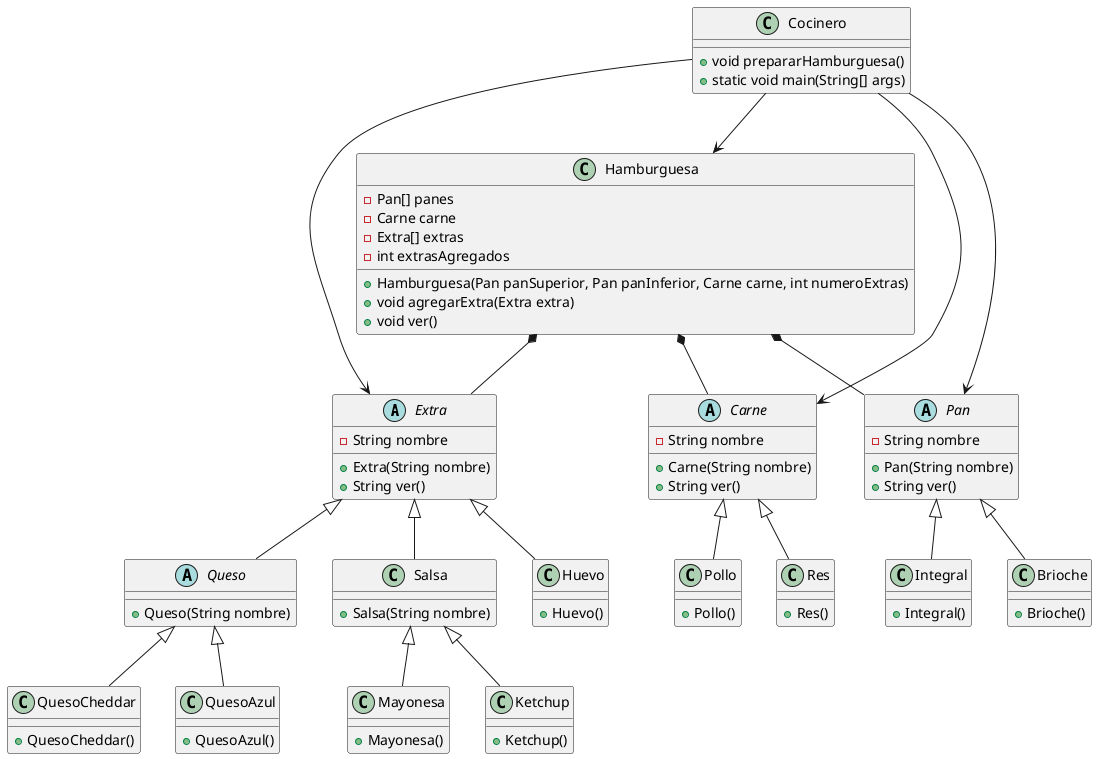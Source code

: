 @startuml

abstract class Extra {
    -String nombre
    +Extra(String nombre)
    +String ver()
}

abstract class Queso extends Extra {
    +Queso(String nombre)
}

class QuesoCheddar extends Queso {
    +QuesoCheddar()
}

class QuesoAzul extends Queso {
    +QuesoAzul()
}

class Salsa extends Extra {
    +Salsa(String nombre)
}

class Mayonesa extends Salsa {
    +Mayonesa()
}

class Ketchup extends Salsa {
    +Ketchup()
}

class Huevo extends Extra {
    +Huevo()
}

abstract class Carne {
    -String nombre
    +Carne(String nombre)
    +String ver()
}

class Res extends Carne {
    +Res()
}

class Pollo extends Carne {
    +Pollo()
}

abstract class Pan {
    -String nombre
    +Pan(String nombre)
    +String ver()
}

class Brioche extends Pan {
    +Brioche()
}

class Integral extends Pan {
    +Integral()
}

class Hamburguesa {
    -Pan[] panes
    -Carne carne
    -Extra[] extras
    -int extrasAgregados
    +Hamburguesa(Pan panSuperior, Pan panInferior, Carne carne, int numeroExtras)
    +void agregarExtra(Extra extra)
    +void ver()
}

class Cocinero {
    +void prepararHamburguesa()
    +static void main(String[] args)
}

Cocinero --> Pan
Cocinero --> Carne
Cocinero --> Extra
Cocinero --> Hamburguesa
Hamburguesa *-- Pan
Hamburguesa *-- Carne
Hamburguesa *-- Extra

@enduml
